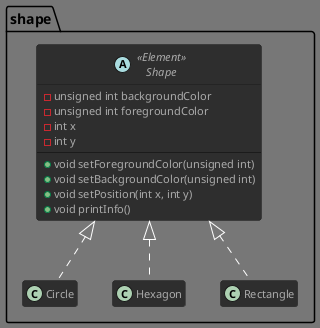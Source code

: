@startuml
'https://plantuml.com/class-diagram

!theme reddress-darkgreen

hide empty fields
hide empty methods

package shape {
    abstract Shape<<Element>> {
        - unsigned int backgroundColor
        - unsigned int foregroundColor
        - int x
        - int y
        --
        + void setForegroundColor(unsigned int)
        + void setBackgroundColor(unsigned int)
        + void setPosition(int x, int y)
        + void printInfo()
    }

    Circle .u.|> Shape
    Hexagon .u.|> Shape
    Rectangle .u.|> Shape
}

@enduml